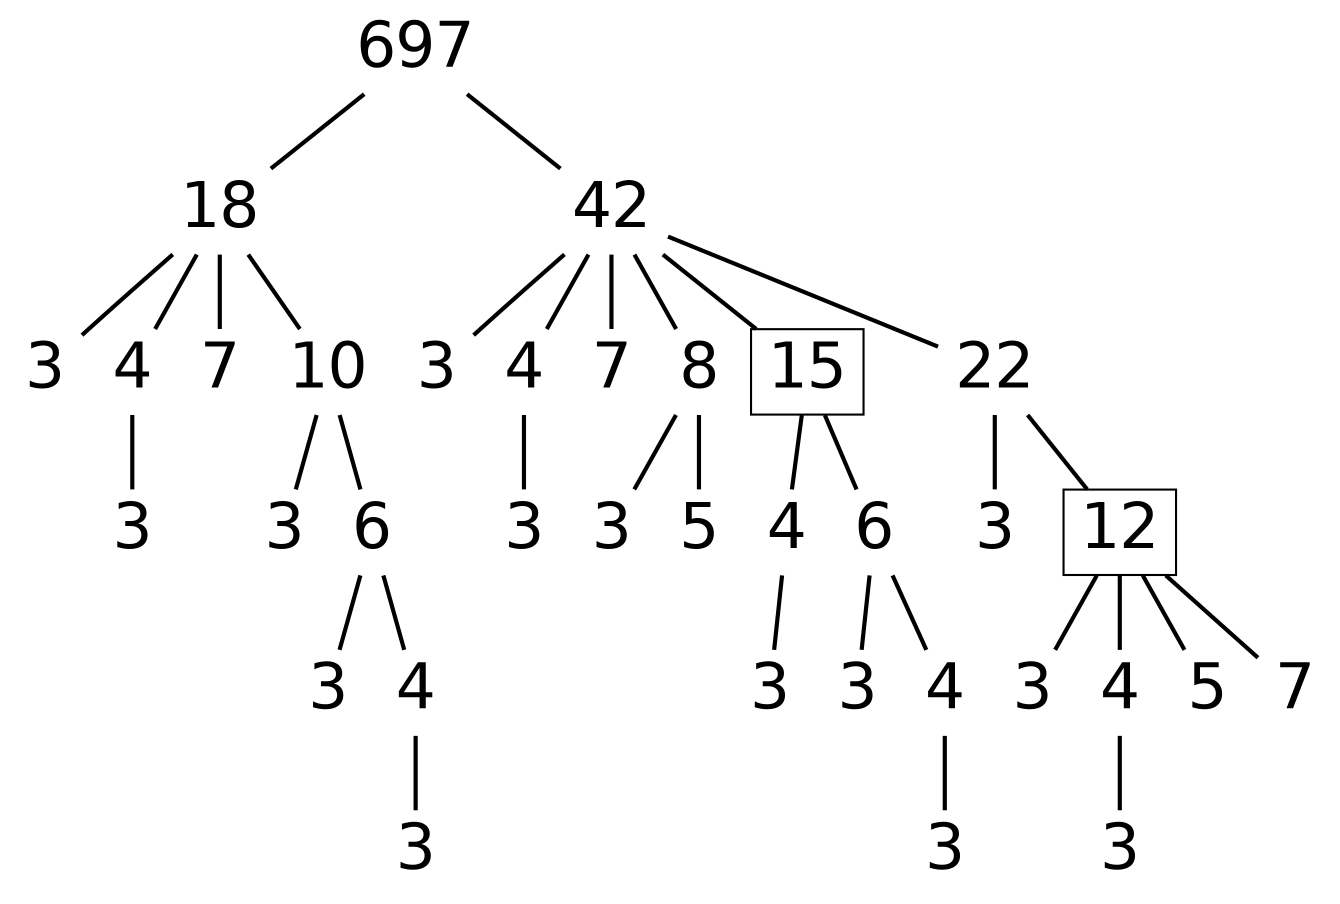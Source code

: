 digraph graph_name {
 graph[nodesep = 0.1];
 edge[dir=none, style=bold];
 node[ fontname = "Helvetica", shape = plaintext, width = 0.25, height = 0.25, fontsize=30];
s697;
s697_18;
s697_18_3;
s697_18_4;
s697_18_4_3;
s697_18_7;
s697_18_10;
s697_18_10_3;
s697_18_10_6;
s697_18_10_6_3;
s697_18_10_6_4;
s697_18_10_6_4_3;
s697_42;
s697_42_3;
s697_42_4;
s697_42_4_3;
s697_42_7;
s697_42_8;
s697_42_8_3;
s697_42_8_5;
s697_42_15;
s697_42_15_4;
s697_42_15_4_3;
s697_42_15_6;
s697_42_15_6_3;
s697_42_15_6_4;
s697_42_15_6_4_3;
s697_42_22;
s697_42_22_3;
s697_42_22_12;
s697_42_22_12_3;
s697_42_22_12_4;
s697_42_22_12_4_3;
s697_42_22_12_5;
s697_42_22_12_7;
s697[label="697" ];
s697->s697_18;
s697_18[label="18" ];
s697_18->s697_18_3;
s697_18_3[label="3" ];
s697_18->s697_18_4;
s697_18_4[label="4" ];
s697_18_4->s697_18_4_3;
s697_18_4_3[label="3" ];
s697_18->s697_18_7;
s697_18_7[label="7" ];
s697_18->s697_18_10;
s697_18_10[label="10" ];
s697_18_10->s697_18_10_3;
s697_18_10_3[label="3" ];
s697_18_10->s697_18_10_6;
s697_18_10_6[label="6" ];
s697_18_10_6->s697_18_10_6_3;
s697_18_10_6_3[label="3" ];
s697_18_10_6->s697_18_10_6_4;
s697_18_10_6_4[label="4" ];
s697_18_10_6_4->s697_18_10_6_4_3;
s697_18_10_6_4_3[label="3" ];
s697->s697_42;
s697_42[label="42" ];
s697_42->s697_42_3;
s697_42_3[label="3" ];
s697_42->s697_42_4;
s697_42_4[label="4" ];
s697_42_4->s697_42_4_3;
s697_42_4_3[label="3" ];
s697_42->s697_42_7;
s697_42_7[label="7" ];
s697_42->s697_42_8;
s697_42_8[label="8" ];
s697_42_8->s697_42_8_3;
s697_42_8_3[label="3" ];
s697_42_8->s697_42_8_5;
s697_42_8_5[label="5" ];
s697_42->s697_42_15;
s697_42_15[label="15" ;shape=box];
s697_42_15->s697_42_15_4;
s697_42_15_4[label="4" ];
s697_42_15_4->s697_42_15_4_3;
s697_42_15_4_3[label="3" ];
s697_42_15->s697_42_15_6;
s697_42_15_6[label="6" ];
s697_42_15_6->s697_42_15_6_3;
s697_42_15_6_3[label="3" ];
s697_42_15_6->s697_42_15_6_4;
s697_42_15_6_4[label="4" ];
s697_42_15_6_4->s697_42_15_6_4_3;
s697_42_15_6_4_3[label="3" ];
s697_42->s697_42_22;
s697_42_22[label="22" ];
s697_42_22->s697_42_22_3;
s697_42_22_3[label="3" ];
s697_42_22->s697_42_22_12;
s697_42_22_12[label="12" ;shape=box];
s697_42_22_12->s697_42_22_12_3;
s697_42_22_12_3[label="3" ];
s697_42_22_12->s697_42_22_12_4;
s697_42_22_12_4[label="4" ];
s697_42_22_12_4->s697_42_22_12_4_3;
s697_42_22_12_4_3[label="3" ];
s697_42_22_12->s697_42_22_12_5;
s697_42_22_12_5[label="5" ];
s697_42_22_12->s697_42_22_12_7;
s697_42_22_12_7[label="7" ];
}
